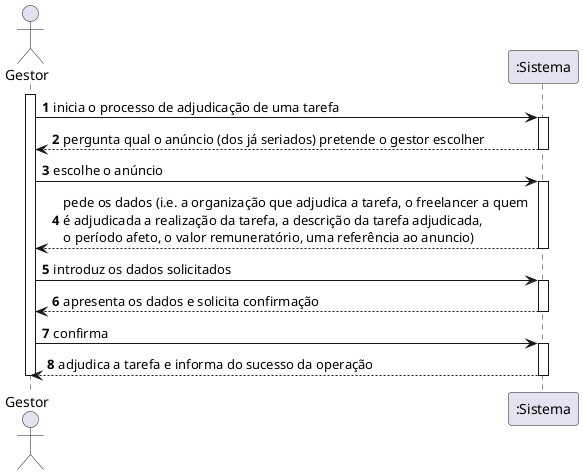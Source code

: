 @startuml
autonumber
actor "Gestor" as GES

participant ":Sistema" as SIST

activate GES

    GES -> SIST : inicia o processo de adjudicação de uma tarefa

    activate SIST
        SIST --> GES : pergunta qual o anúncio (dos já seriados) pretende o gestor escolher
    deactivate SIST

    GES -> SIST : escolhe o anúncio
    
    activate SIST
        SIST --> GES : pede os dados (i.e. a organização que adjudica a tarefa, o freelancer a quem \né adjudicada a realização da tarefa, a descrição da tarefa adjudicada, \no período afeto, o valor remuneratório, uma referência ao anuncio)
    deactivate SIST

    GES -> SIST : introduz os dados solicitados
    
    activate SIST
        SIST --> GES : apresenta os dados e solicita confirmação
    deactivate SIST

    GES -> SIST : confirma
	

    activate SIST
        SIST --> GES : adjudica a tarefa e informa do sucesso da operação
    deactivate SIST

deactivate GES

@enduml